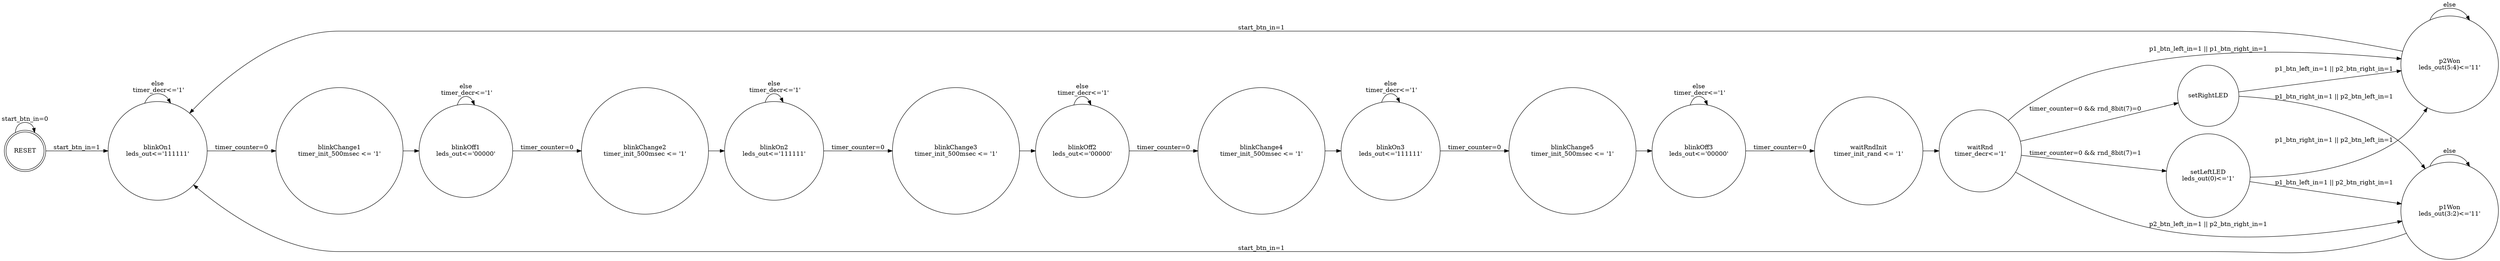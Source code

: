 digraph StateTransitionDiagram {
    rankdir=LR;  // Set the direction from left to right (LR)

    // Define the states
    reset [shape=doublecircle, label="RESET"];
    blinkOn1 [shape=circle, label="blinkOn1\nleds_out<='111111'"];
    blinkOn2 [shape=circle, label="blinkOn2\nleds_out<='111111'"];
    blinkOn3 [shape=circle, label="blinkOn3\nleds_out<='111111'"];
    blinkOff1 [shape=circle, label="blinkOff1\nleds_out<='00000'"];
    blinkOff2 [shape=circle, label="blinkOff2\nleds_out<='00000'"];
    blinkOff3 [shape=circle, label="blinkOff3\nleds_out<='00000'"];
    blinkChange1 [shape=circle, label="blinkChange1\ntimer_init_500msec <= '1'"];
    blinkChange2 [shape=circle, label="blinkChange2\ntimer_init_500msec <= '1'"];
    blinkChange3 [shape=circle, label="blinkChange3\ntimer_init_500msec <= '1'"];
    blinkChange4 [shape=circle, label="blinkChange4\ntimer_init_500msec <= '1'"];
    blinkChange5 [shape=circle, label="blinkChange5\ntimer_init_500msec <= '1'"];
    waitRndInit [shape=circle, label="waitRndInit\ntimer_init_rand <= '1'"];
    waitRnd[shape=circle, label="waitRnd\ntimer_decr<='1'"];
    setLeftLED[shape=circle, label="setLeftLED\nleds_out(0)<='1'"];
    setRightLED[shape=circle, label="setRightLED"];
    p1Won[shape=circle, label="p1Won\nleds_out(3:2)<='11'"];
    p2Won[shape=circle, label="p2Won\nleds_out(5:4)<='11'"];

    reset -> reset[label="start_btn_in=0"];
    reset -> blinkOn1[label="start_btn_in=1"];
    blinkOn1 -> blinkChange1[label="timer_counter=0"];
    blinkOn1 -> blinkOn1[label="else\n timer_decr<='1'"];
    blinkChange1 -> blinkOff1[label=""];
    blinkOff1 -> blinkChange2[label="timer_counter=0"];
    blinkOff1 -> blinkOff1[label="else\n timer_decr<='1'"];
    blinkChange2 -> blinkOn2[label=""];
    blinkOn2 -> blinkChange3[label="timer_counter=0"];
    blinkOn2 -> blinkOn2[label="else\n timer_decr<='1'"];
    blinkChange3 -> blinkOff2[label=""];
    blinkOff2 -> blinkChange4[label="timer_counter=0"];
    blinkOff2 -> blinkOff2[label="else\n timer_decr<='1'"];
    blinkChange4 -> blinkOn3[label=""];
    blinkOn3 -> blinkChange5[label="timer_counter=0"];
    blinkOn3 -> blinkOn3[label="else\n timer_decr<='1'"];
    blinkChange5 -> blinkOff3[label=""];
    blinkOff3 -> waitRndInit[label="timer_counter=0"];
    blinkOff3 -> blinkOff3[label="else\n timer_decr<='1'"];
    waitRndInit -> waitRnd[label=""];
    waitRnd -> setLeftLED[label="timer_counter=0 && rnd_8bit(7)=1"];
    waitRnd -> setRightLED[label="timer_counter=0 && rnd_8bit(7)=0"];
    waitRnd -> p1Won[label="p2_btn_left_in=1 || p2_btn_right_in=1"];
    waitRnd -> p2Won[label="p1_btn_left_in=1 || p1_btn_right_in=1"];
    setLeftLED -> p1Won[label="p1_btn_left_in=1 || p2_btn_right_in=1"];
    setLeftLED -> p2Won[label="p1_btn_right_in=1 || p2_btn_left_in=1"];
    setRightLED -> p1Won[label="p1_btn_right_in=1 || p2_btn_left_in=1"];
    setRightLED -> p2Won[label="p1_btn_left_in=1 || p2_btn_right_in=1"];
    p1Won -> blinkOn1[label="start_btn_in=1"];
    p1Won -> p1Won[label="else"];
    p2Won -> blinkOn1[label="start_btn_in=1"];
    p2Won -> p2Won[label="else"];
}